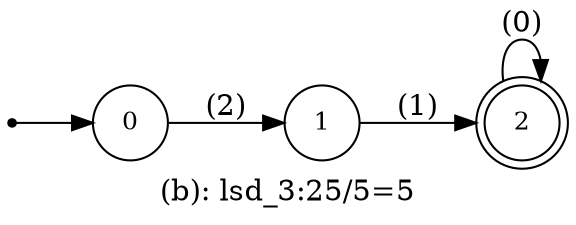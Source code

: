 digraph G {
label = "(b): lsd_3:25/5=5";
rankdir = LR;
node [shape = circle, label="0", fontsize=12]0;
node [shape = circle, label="1", fontsize=12]1;
node [shape = doublecircle, label="2", fontsize=12]2;
node [shape = point ]; qi
qi ->0;
0 -> 1[ label = "(2)"];
1 -> 2[ label = "(1)"];
2 -> 2[ label = "(0)"];
}

